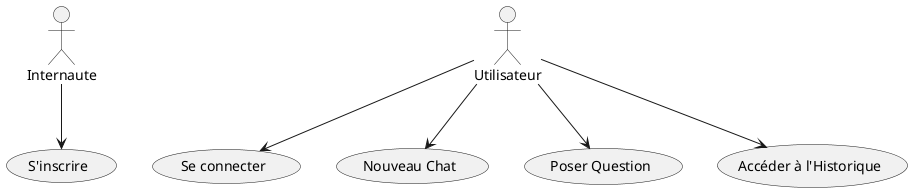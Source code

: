 @startuml use_case_diagram
actor Internaute
actor Utilisateur

Internaute --> (S'inscrire)
Utilisateur --> (Se connecter)
Utilisateur --> (Nouveau Chat)
Utilisateur --> (Poser Question)
Utilisateur --> (Accéder à l'Historique)

@enduml